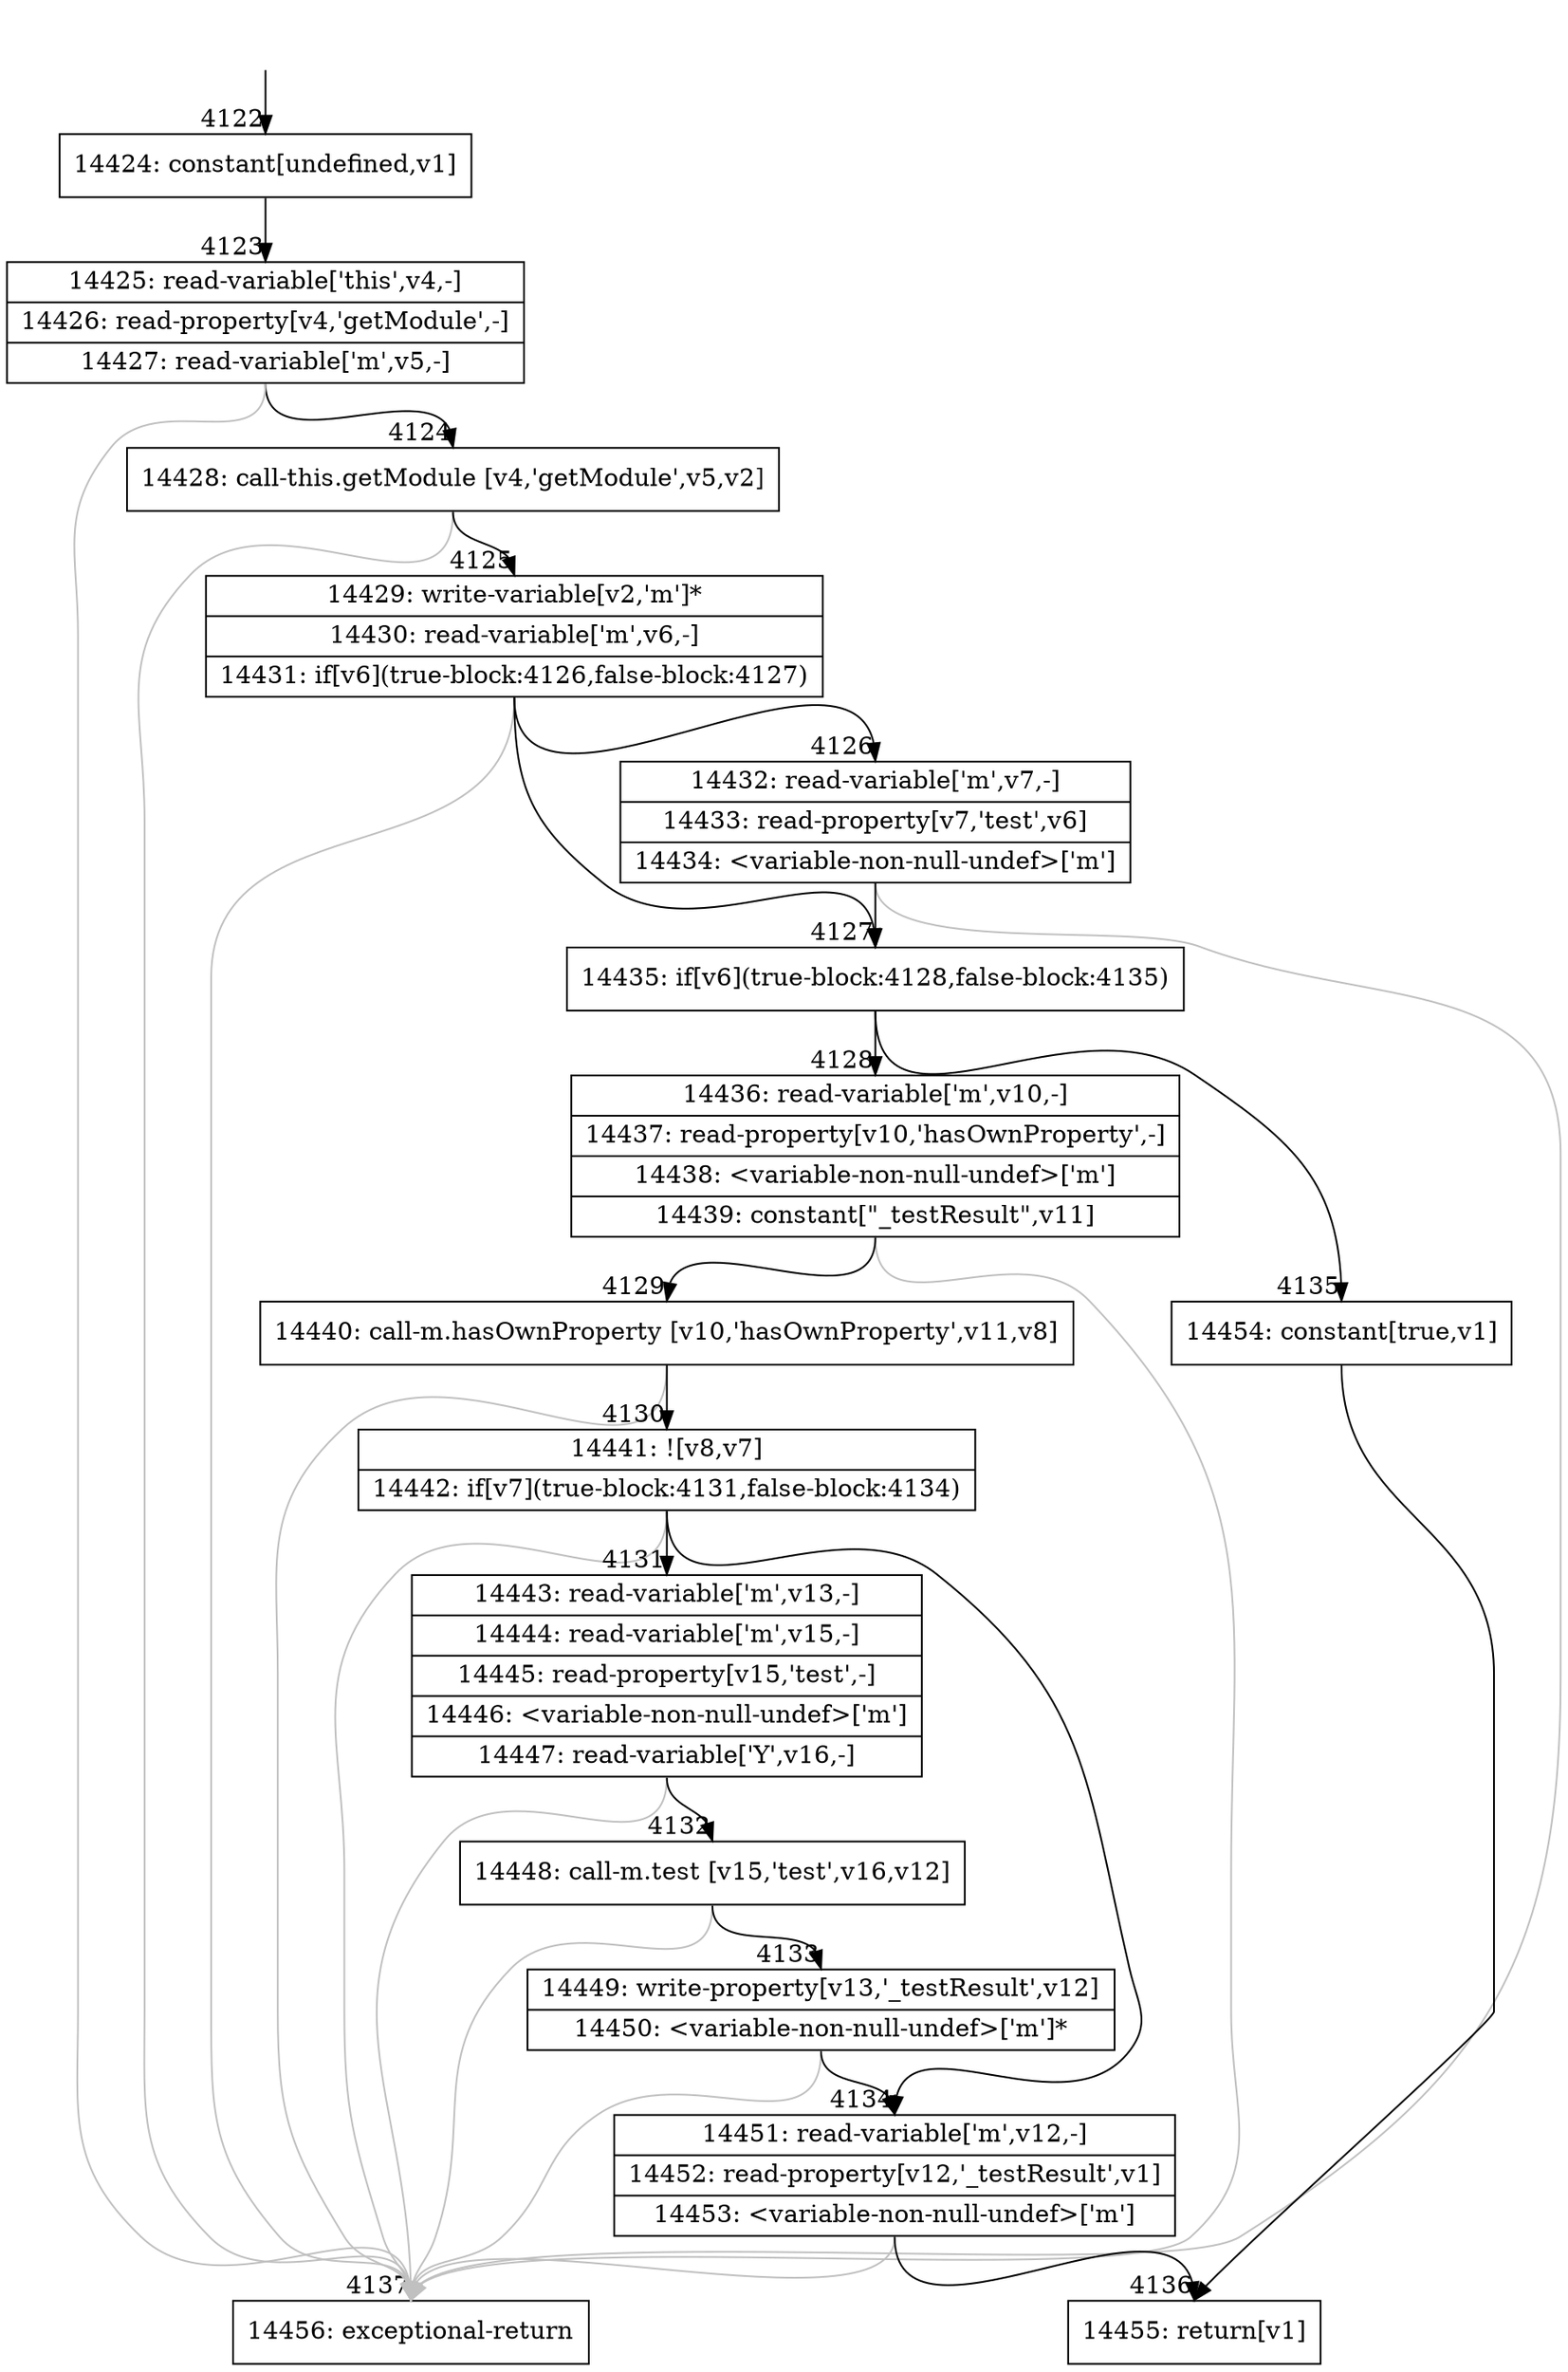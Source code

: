 digraph {
rankdir="TD"
BB_entry197[shape=none,label=""];
BB_entry197 -> BB4122 [tailport=s, headport=n, headlabel="    4122"]
BB4122 [shape=record label="{14424: constant[undefined,v1]}" ] 
BB4122 -> BB4123 [tailport=s, headport=n, headlabel="      4123"]
BB4123 [shape=record label="{14425: read-variable['this',v4,-]|14426: read-property[v4,'getModule',-]|14427: read-variable['m',v5,-]}" ] 
BB4123 -> BB4124 [tailport=s, headport=n, headlabel="      4124"]
BB4123 -> BB4137 [tailport=s, headport=n, color=gray, headlabel="      4137"]
BB4124 [shape=record label="{14428: call-this.getModule [v4,'getModule',v5,v2]}" ] 
BB4124 -> BB4125 [tailport=s, headport=n, headlabel="      4125"]
BB4124 -> BB4137 [tailport=s, headport=n, color=gray]
BB4125 [shape=record label="{14429: write-variable[v2,'m']*|14430: read-variable['m',v6,-]|14431: if[v6](true-block:4126,false-block:4127)}" ] 
BB4125 -> BB4127 [tailport=s, headport=n, headlabel="      4127"]
BB4125 -> BB4126 [tailport=s, headport=n, headlabel="      4126"]
BB4125 -> BB4137 [tailport=s, headport=n, color=gray]
BB4126 [shape=record label="{14432: read-variable['m',v7,-]|14433: read-property[v7,'test',v6]|14434: \<variable-non-null-undef\>['m']}" ] 
BB4126 -> BB4127 [tailport=s, headport=n]
BB4126 -> BB4137 [tailport=s, headport=n, color=gray]
BB4127 [shape=record label="{14435: if[v6](true-block:4128,false-block:4135)}" ] 
BB4127 -> BB4128 [tailport=s, headport=n, headlabel="      4128"]
BB4127 -> BB4135 [tailport=s, headport=n, headlabel="      4135"]
BB4128 [shape=record label="{14436: read-variable['m',v10,-]|14437: read-property[v10,'hasOwnProperty',-]|14438: \<variable-non-null-undef\>['m']|14439: constant[\"_testResult\",v11]}" ] 
BB4128 -> BB4129 [tailport=s, headport=n, headlabel="      4129"]
BB4128 -> BB4137 [tailport=s, headport=n, color=gray]
BB4129 [shape=record label="{14440: call-m.hasOwnProperty [v10,'hasOwnProperty',v11,v8]}" ] 
BB4129 -> BB4130 [tailport=s, headport=n, headlabel="      4130"]
BB4129 -> BB4137 [tailport=s, headport=n, color=gray]
BB4130 [shape=record label="{14441: ![v8,v7]|14442: if[v7](true-block:4131,false-block:4134)}" ] 
BB4130 -> BB4131 [tailport=s, headport=n, headlabel="      4131"]
BB4130 -> BB4134 [tailport=s, headport=n, headlabel="      4134"]
BB4130 -> BB4137 [tailport=s, headport=n, color=gray]
BB4131 [shape=record label="{14443: read-variable['m',v13,-]|14444: read-variable['m',v15,-]|14445: read-property[v15,'test',-]|14446: \<variable-non-null-undef\>['m']|14447: read-variable['Y',v16,-]}" ] 
BB4131 -> BB4132 [tailport=s, headport=n, headlabel="      4132"]
BB4131 -> BB4137 [tailport=s, headport=n, color=gray]
BB4132 [shape=record label="{14448: call-m.test [v15,'test',v16,v12]}" ] 
BB4132 -> BB4133 [tailport=s, headport=n, headlabel="      4133"]
BB4132 -> BB4137 [tailport=s, headport=n, color=gray]
BB4133 [shape=record label="{14449: write-property[v13,'_testResult',v12]|14450: \<variable-non-null-undef\>['m']*}" ] 
BB4133 -> BB4134 [tailport=s, headport=n]
BB4133 -> BB4137 [tailport=s, headport=n, color=gray]
BB4134 [shape=record label="{14451: read-variable['m',v12,-]|14452: read-property[v12,'_testResult',v1]|14453: \<variable-non-null-undef\>['m']}" ] 
BB4134 -> BB4136 [tailport=s, headport=n, headlabel="      4136"]
BB4134 -> BB4137 [tailport=s, headport=n, color=gray]
BB4135 [shape=record label="{14454: constant[true,v1]}" ] 
BB4135 -> BB4136 [tailport=s, headport=n]
BB4136 [shape=record label="{14455: return[v1]}" ] 
BB4137 [shape=record label="{14456: exceptional-return}" ] 
//#$~ 7105
}

